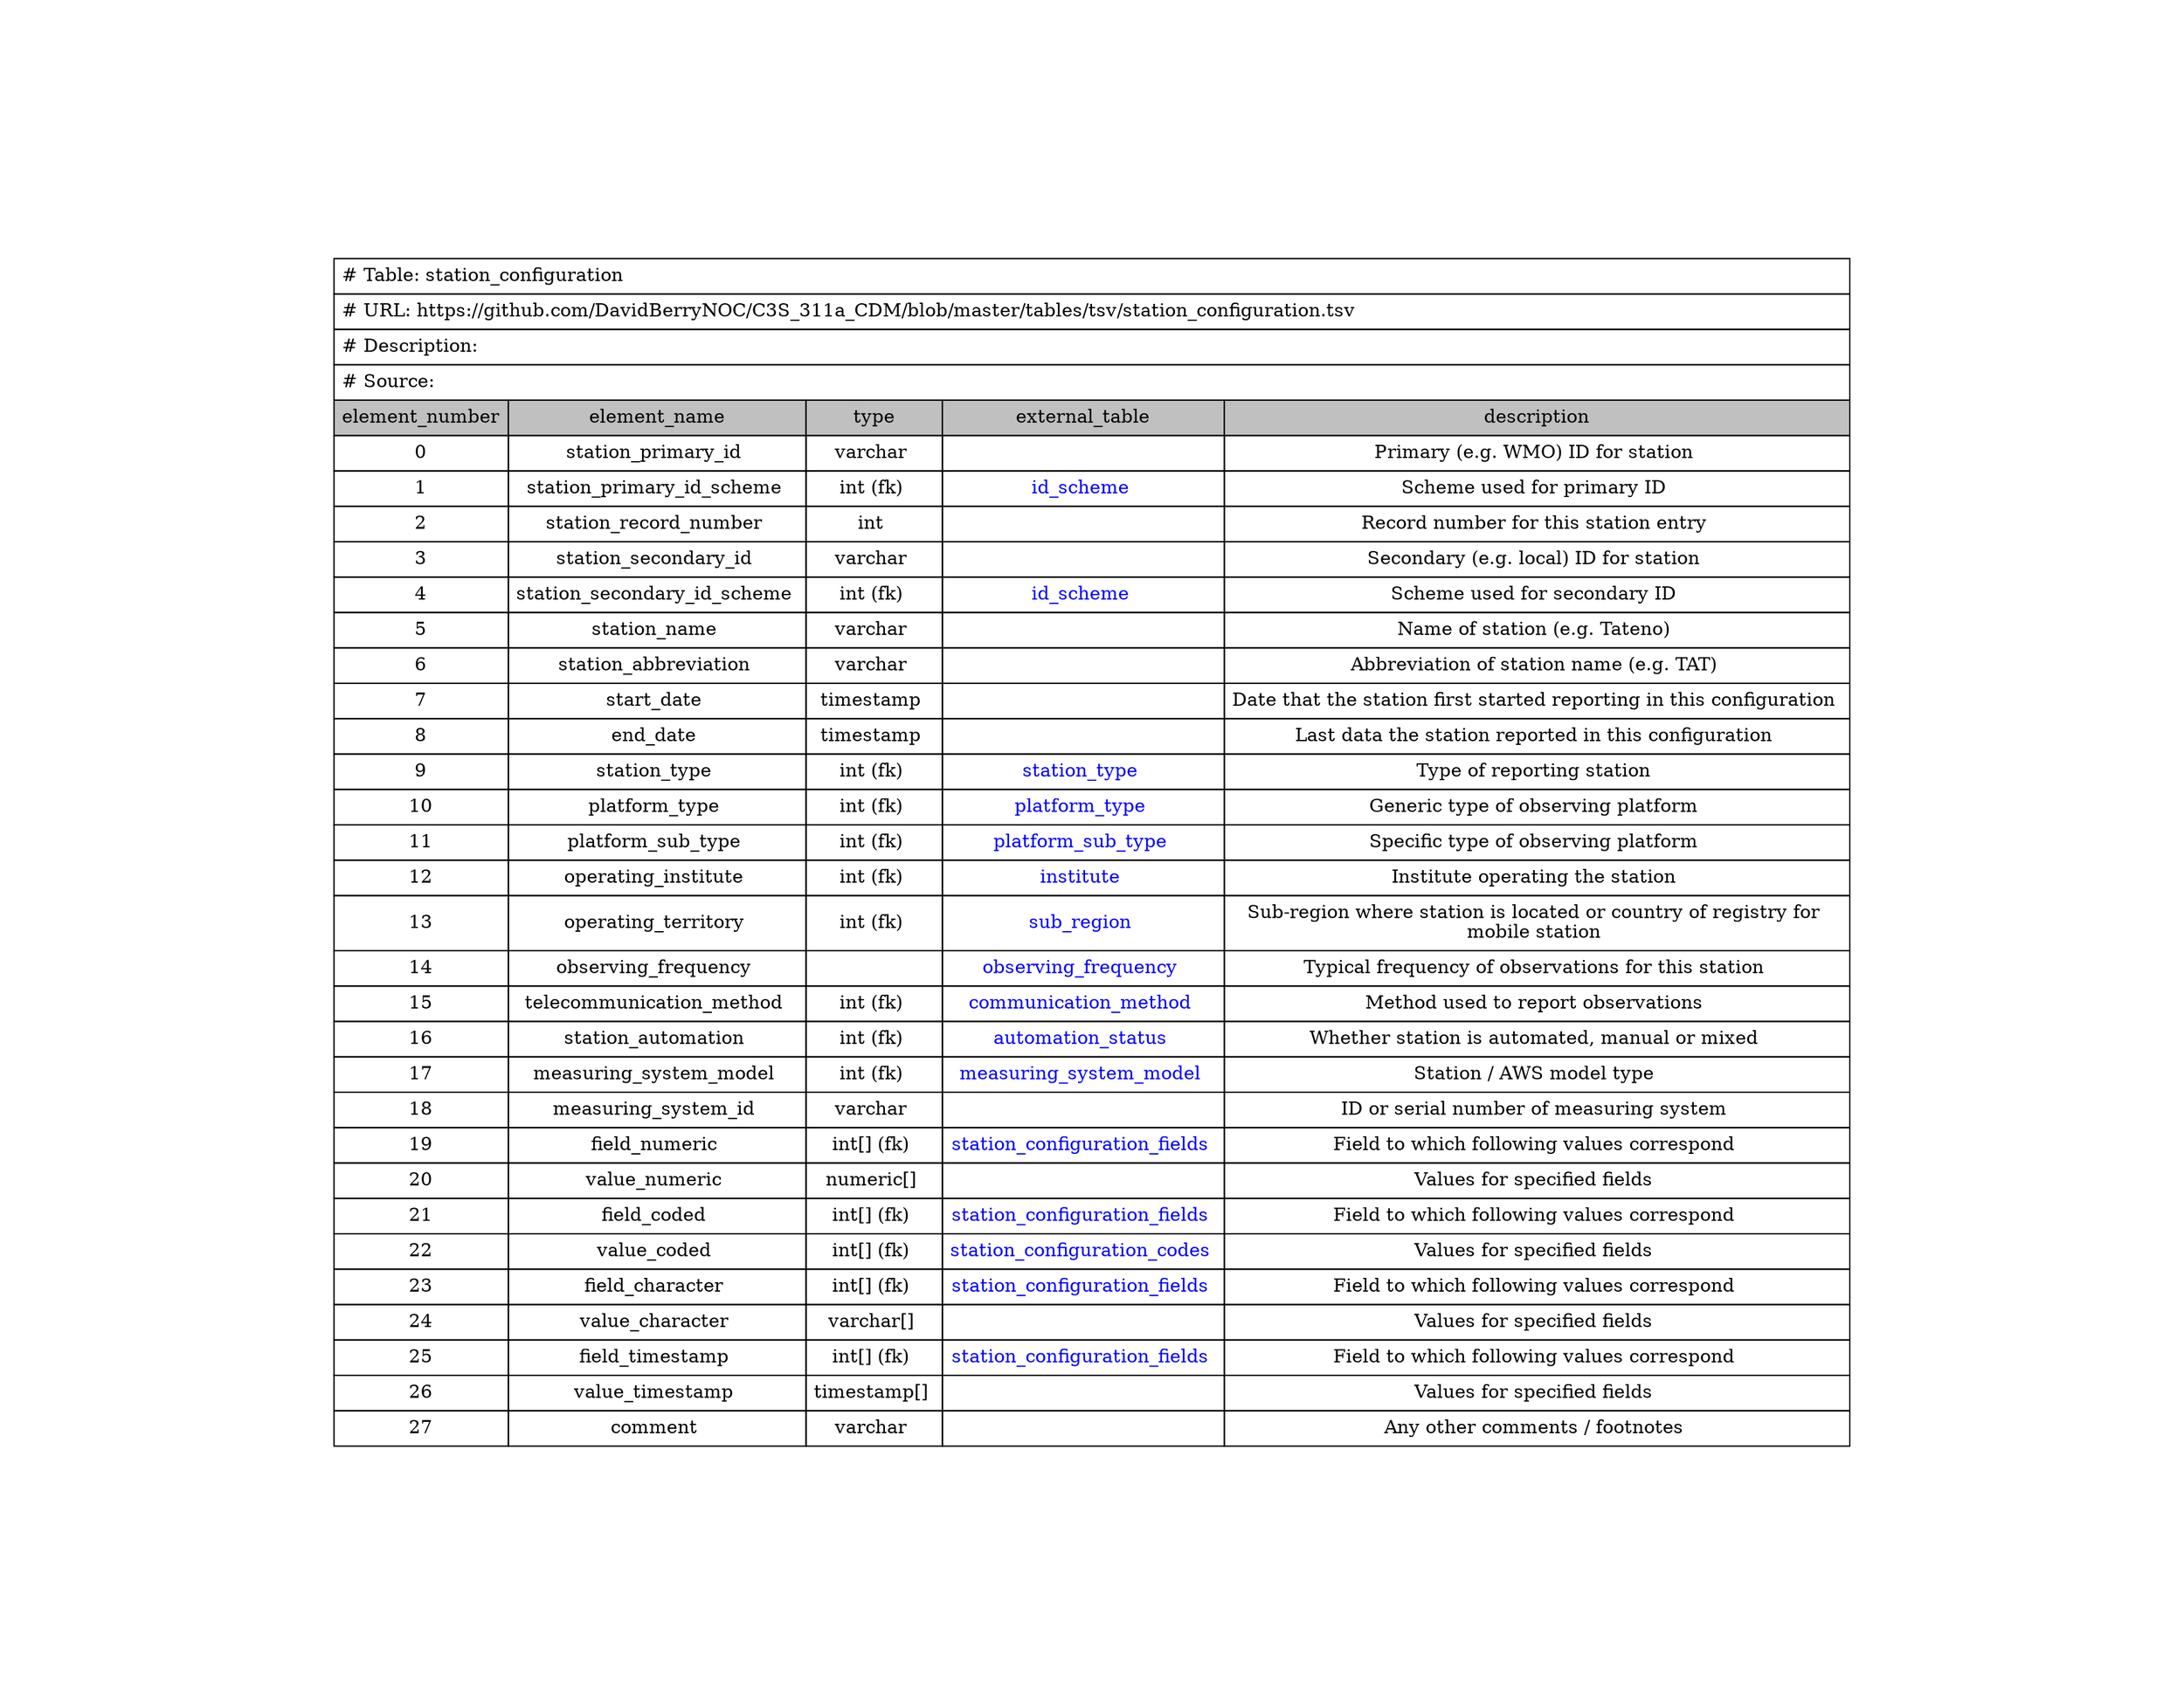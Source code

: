 digraph station_configuration {
node [color=white]
station_configuration [label=<<TABLE BORDER="0" CELLBORDER="1" CELLSPACING="0" CELLPADDING="5" COLOR="BLACK">
<TR><TD COLSPAN="5" ALIGN="left" PORT="head"># Table: station_configuration</TD></TR>
<TR><TD COLSPAN="5" ALIGN="left"># URL: https://github.com/DavidBerryNOC/C3S_311a_CDM/blob/master/tables/tsv/station_configuration.tsv</TD></TR>
<TR><TD ALIGN="left" COLSPAN="5"># Description:</TD></TR>
<TR><TD ALIGN="left" COLSPAN="5"># Source: </TD></TR>
<TR><TD BGCOLOR="GRAY">element_number</TD><TD BGCOLOR="GRAY">element_name</TD><TD BGCOLOR="GRAY">type</TD><TD BGCOLOR="GRAY">external_table</TD><TD BGCOLOR="GRAY">description</TD></TR>
<TR><TD PORT="station_primary_idL">0</TD><TD>station_primary_id </TD><TD>varchar </TD><TD></TD><TD PORT="station_primary_idR">Primary (e.g. WMO) ID for station </TD></TR>
<TR><TD PORT="station_primary_id_schemeL">1</TD><TD>station_primary_id_scheme </TD><TD>int (fk) </TD><TD HREF="https://github.com/DavidBerryNOC/C3S_311a_CDM/blob/master/tables/tsv/id_scheme.tsv"><FONT color="blue">id_scheme </FONT></TD><TD PORT="station_primary_id_schemeR">Scheme used for primary ID </TD></TR>
<TR><TD PORT="station_record_numberL">2</TD><TD>station_record_number </TD><TD>int </TD><TD></TD><TD PORT="station_record_numberR">Record number for this station entry </TD></TR>
<TR><TD PORT="station_secondary_idL">3</TD><TD>station_secondary_id </TD><TD>varchar </TD><TD></TD><TD PORT="station_secondary_idR">Secondary (e.g. local) ID for station </TD></TR>
<TR><TD PORT="station_secondary_id_schemeL">4</TD><TD>station_secondary_id_scheme </TD><TD>int (fk) </TD><TD HREF="https://github.com/DavidBerryNOC/C3S_311a_CDM/blob/master/tables/tsv/id_scheme.tsv"><FONT color="blue">id_scheme </FONT></TD><TD PORT="station_secondary_id_schemeR">Scheme used for secondary ID </TD></TR>
<TR><TD PORT="station_nameL">5</TD><TD>station_name </TD><TD>varchar </TD><TD></TD><TD PORT="station_nameR">Name of station (e.g. Tateno) </TD></TR>
<TR><TD PORT="station_abbreviationL">6</TD><TD>station_abbreviation </TD><TD>varchar </TD><TD></TD><TD PORT="station_abbreviationR">Abbreviation of station name (e.g. TAT) </TD></TR>
<TR><TD PORT="start_dateL">7</TD><TD>start_date </TD><TD>timestamp </TD><TD></TD><TD PORT="start_dateR">Date that the station first started reporting in this configuration <BR/></TD></TR>
<TR><TD PORT="end_dateL">8</TD><TD>end_date </TD><TD>timestamp </TD><TD></TD><TD PORT="end_dateR">Last data the station reported in this configuration </TD></TR>
<TR><TD PORT="station_typeL">9</TD><TD>station_type </TD><TD>int (fk) </TD><TD HREF="https://github.com/DavidBerryNOC/C3S_311a_CDM/blob/master/tables/tsv/station_type.tsv"><FONT color="blue">station_type </FONT></TD><TD PORT="station_typeR">Type of reporting station </TD></TR>
<TR><TD PORT="platform_typeL">10</TD><TD>platform_type </TD><TD>int (fk) </TD><TD HREF="https://github.com/DavidBerryNOC/C3S_311a_CDM/blob/master/tables/tsv/platform_type.tsv"><FONT color="blue">platform_type </FONT></TD><TD PORT="platform_typeR">Generic type of observing platform </TD></TR>
<TR><TD PORT="platform_sub_typeL">11</TD><TD>platform_sub_type </TD><TD>int (fk) </TD><TD HREF="https://github.com/DavidBerryNOC/C3S_311a_CDM/blob/master/tables/tsv/platform_sub_type.tsv"><FONT color="blue">platform_sub_type </FONT></TD><TD PORT="platform_sub_typeR">Specific type of observing platform </TD></TR>
<TR><TD PORT="operating_instituteL">12</TD><TD>operating_institute </TD><TD>int (fk) </TD><TD HREF="https://github.com/DavidBerryNOC/C3S_311a_CDM/blob/master/tables/tsv/institute.tsv"><FONT color="blue">institute </FONT></TD><TD PORT="operating_instituteR">Institute operating the station </TD></TR>
<TR><TD PORT="operating_territoryL">13</TD><TD>operating_territory </TD><TD>int (fk) </TD><TD HREF="https://github.com/DavidBerryNOC/C3S_311a_CDM/blob/master/tables/tsv/sub_region.tsv"><FONT color="blue">sub_region </FONT></TD><TD PORT="operating_territoryR">Sub-region where station is located or country of registry for <BR/>mobile station </TD></TR>
<TR><TD PORT="observing_frequencyL">14</TD><TD>observing_frequency </TD><TD></TD><TD HREF="https://github.com/DavidBerryNOC/C3S_311a_CDM/blob/master/tables/tsv/observing_frequency.tsv"><FONT color="blue">observing_frequency </FONT></TD><TD PORT="observing_frequencyR">Typical frequency of observations for this station </TD></TR>
<TR><TD PORT="telecommunication_methodL">15</TD><TD>telecommunication_method </TD><TD>int (fk) </TD><TD HREF="https://github.com/DavidBerryNOC/C3S_311a_CDM/blob/master/tables/tsv/communication_method.tsv"><FONT color="blue">communication_method </FONT></TD><TD PORT="telecommunication_methodR">Method used to report observations </TD></TR>
<TR><TD PORT="station_automationL">16</TD><TD>station_automation </TD><TD>int (fk) </TD><TD HREF="https://github.com/DavidBerryNOC/C3S_311a_CDM/blob/master/tables/tsv/automation_status.tsv"><FONT color="blue">automation_status </FONT></TD><TD PORT="station_automationR">Whether station is automated, manual or mixed </TD></TR>
<TR><TD PORT="measuring_system_modelL">17</TD><TD>measuring_system_model </TD><TD>int (fk) </TD><TD HREF="https://github.com/DavidBerryNOC/C3S_311a_CDM/blob/master/tables/tsv/measuring_system_model.tsv"><FONT color="blue">measuring_system_model </FONT></TD><TD PORT="measuring_system_modelR">Station / AWS model type </TD></TR>
<TR><TD PORT="measuring_system_idL">18</TD><TD>measuring_system_id </TD><TD>varchar </TD><TD></TD><TD PORT="measuring_system_idR">ID or serial number of measuring system </TD></TR>
<TR><TD PORT="field_numericL">19</TD><TD>field_numeric </TD><TD>int[] (fk) </TD><TD HREF="https://github.com/DavidBerryNOC/C3S_311a_CDM/blob/master/tables/tsv/station_configuration_fields.tsv"><FONT color="blue">station_configuration_fields </FONT></TD><TD PORT="field_numericR">Field to which following values correspond </TD></TR>
<TR><TD PORT="value_numericL">20</TD><TD>value_numeric </TD><TD>numeric[] </TD><TD></TD><TD PORT="value_numericR">Values for specified fields </TD></TR>
<TR><TD PORT="field_codedL">21</TD><TD>field_coded </TD><TD>int[] (fk) </TD><TD HREF="https://github.com/DavidBerryNOC/C3S_311a_CDM/blob/master/tables/tsv/station_configuration_fields.tsv"><FONT color="blue">station_configuration_fields </FONT></TD><TD PORT="field_codedR">Field to which following values correspond </TD></TR>
<TR><TD PORT="value_codedL">22</TD><TD>value_coded </TD><TD>int[] (fk) </TD><TD HREF="https://github.com/DavidBerryNOC/C3S_311a_CDM/blob/master/tables/tsv/station_configuration_codes.tsv"><FONT color="blue">station_configuration_codes </FONT></TD><TD PORT="value_codedR">Values for specified fields </TD></TR>
<TR><TD PORT="field_characterL">23</TD><TD>field_character </TD><TD>int[] (fk) </TD><TD HREF="https://github.com/DavidBerryNOC/C3S_311a_CDM/blob/master/tables/tsv/station_configuration_fields.tsv"><FONT color="blue">station_configuration_fields </FONT></TD><TD PORT="field_characterR">Field to which following values correspond </TD></TR>
<TR><TD PORT="value_characterL">24</TD><TD>value_character </TD><TD>varchar[] </TD><TD></TD><TD PORT="value_characterR">Values for specified fields </TD></TR>
<TR><TD PORT="field_timestampL">25</TD><TD>field_timestamp </TD><TD>int[] (fk) </TD><TD HREF="https://github.com/DavidBerryNOC/C3S_311a_CDM/blob/master/tables/tsv/station_configuration_fields.tsv"><FONT color="blue">station_configuration_fields </FONT></TD><TD PORT="field_timestampR">Field to which following values correspond </TD></TR>
<TR><TD PORT="value_timestampL">26</TD><TD>value_timestamp </TD><TD>timestamp[] </TD><TD></TD><TD PORT="value_timestampR">Values for specified fields </TD></TR>
<TR><TD PORT="commentL">27</TD><TD>comment </TD><TD>varchar </TD><TD></TD><TD PORT="commentR">Any other comments / footnotes </TD></TR>
</TABLE>>];
}
